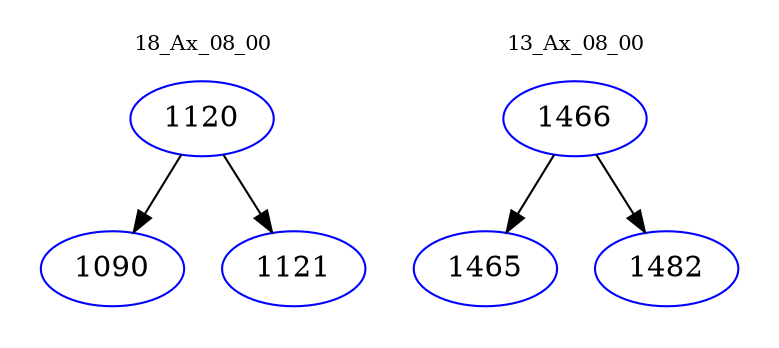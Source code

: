 digraph{
subgraph cluster_0 {
color = white
label = "18_Ax_08_00";
fontsize=10;
T0_1120 [label="1120", color="blue"]
T0_1120 -> T0_1090 [color="black"]
T0_1090 [label="1090", color="blue"]
T0_1120 -> T0_1121 [color="black"]
T0_1121 [label="1121", color="blue"]
}
subgraph cluster_1 {
color = white
label = "13_Ax_08_00";
fontsize=10;
T1_1466 [label="1466", color="blue"]
T1_1466 -> T1_1465 [color="black"]
T1_1465 [label="1465", color="blue"]
T1_1466 -> T1_1482 [color="black"]
T1_1482 [label="1482", color="blue"]
}
}
